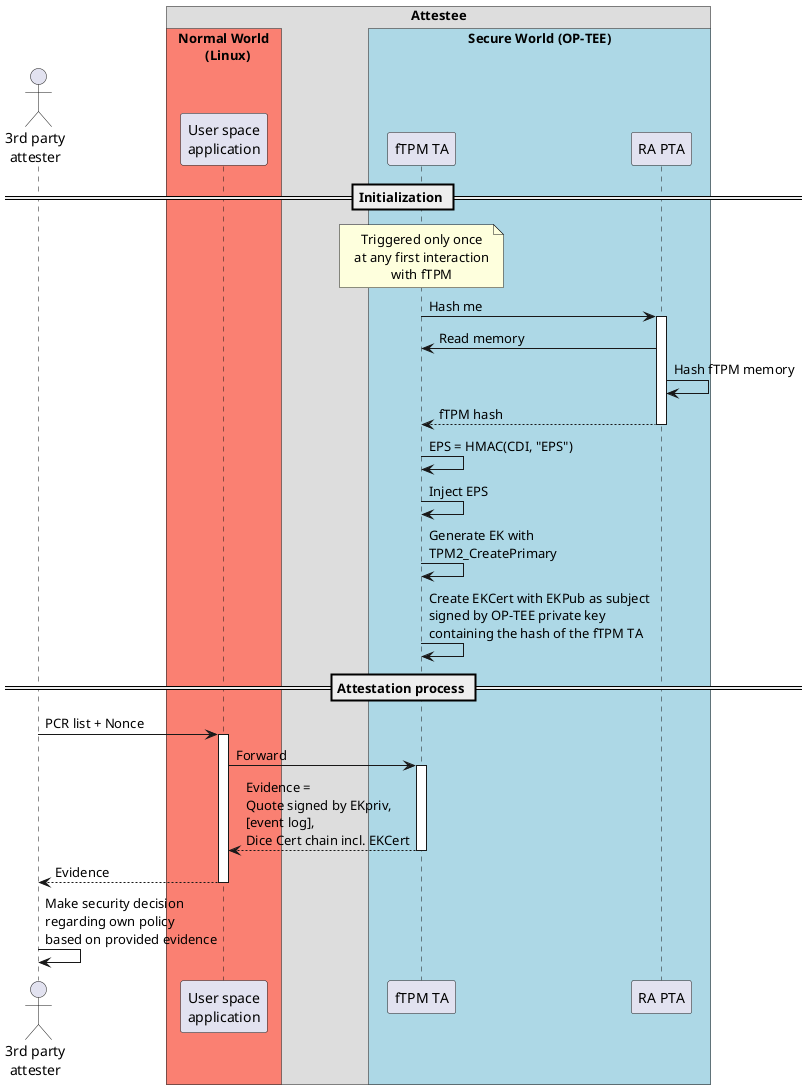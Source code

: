 @startuml sequence diagram
!pragma teoz true

skinparam NoteTextAlignment center

actor "3rd party\nattester"

== Initialization ==

note over "fTPM TA": Triggered only once\nat any first interaction\nwith fTPM

"fTPM TA" -> "RA PTA" ++: Hash me

"RA PTA" -> "fTPM TA": Read memory
"RA PTA" -> "RA PTA": Hash fTPM memory
"fTPM TA" <-- "RA PTA" --: fTPM hash

' Formula (2) from https://trustedcomputinggroup.org/wp-content/uploads/Hardware-Requirements-for-Device-Identifier-Composition-Engine-r78_For-Publication.pdf
"fTPM TA" -> "fTPM TA": EPS = HMAC(CDI, "EPS")
"fTPM TA" -> "fTPM TA": Inject EPS

"fTPM TA" -> "fTPM TA": Generate EK with\nTPM2_CreatePrimary
"fTPM TA" -> "fTPM TA": Create EKCert with EKPub as subject\nsigned by OP-TEE private key\ncontaining the hash of the fTPM TA


== Attestation process ==

"3rd party\nattester" -> "User space\napplication" ++: PCR list + Nonce

"User space\napplication" -> "fTPM TA" ++: Forward
"User space\napplication" <-- "fTPM TA" --: Evidence =\nQuote signed by EKpriv,\n[event log],\nDice Cert chain incl. EKCert
"3rd party\nattester" <-- "User space\napplication" --: Evidence

"3rd party\nattester" -> "3rd party\nattester": Make security decision\nregarding own policy\nbased on provided evidence

box "Attestee"
    box "Normal World\n        (Linux)" #Salmon
    participant "User space\napplication"
    participant "User space\napplication"
    end box

    box "Secure World (OP-TEE)" #LightBlue
    participant "fTPM TA"
    participant "RA PTA"
    end box
end box

@enduml
